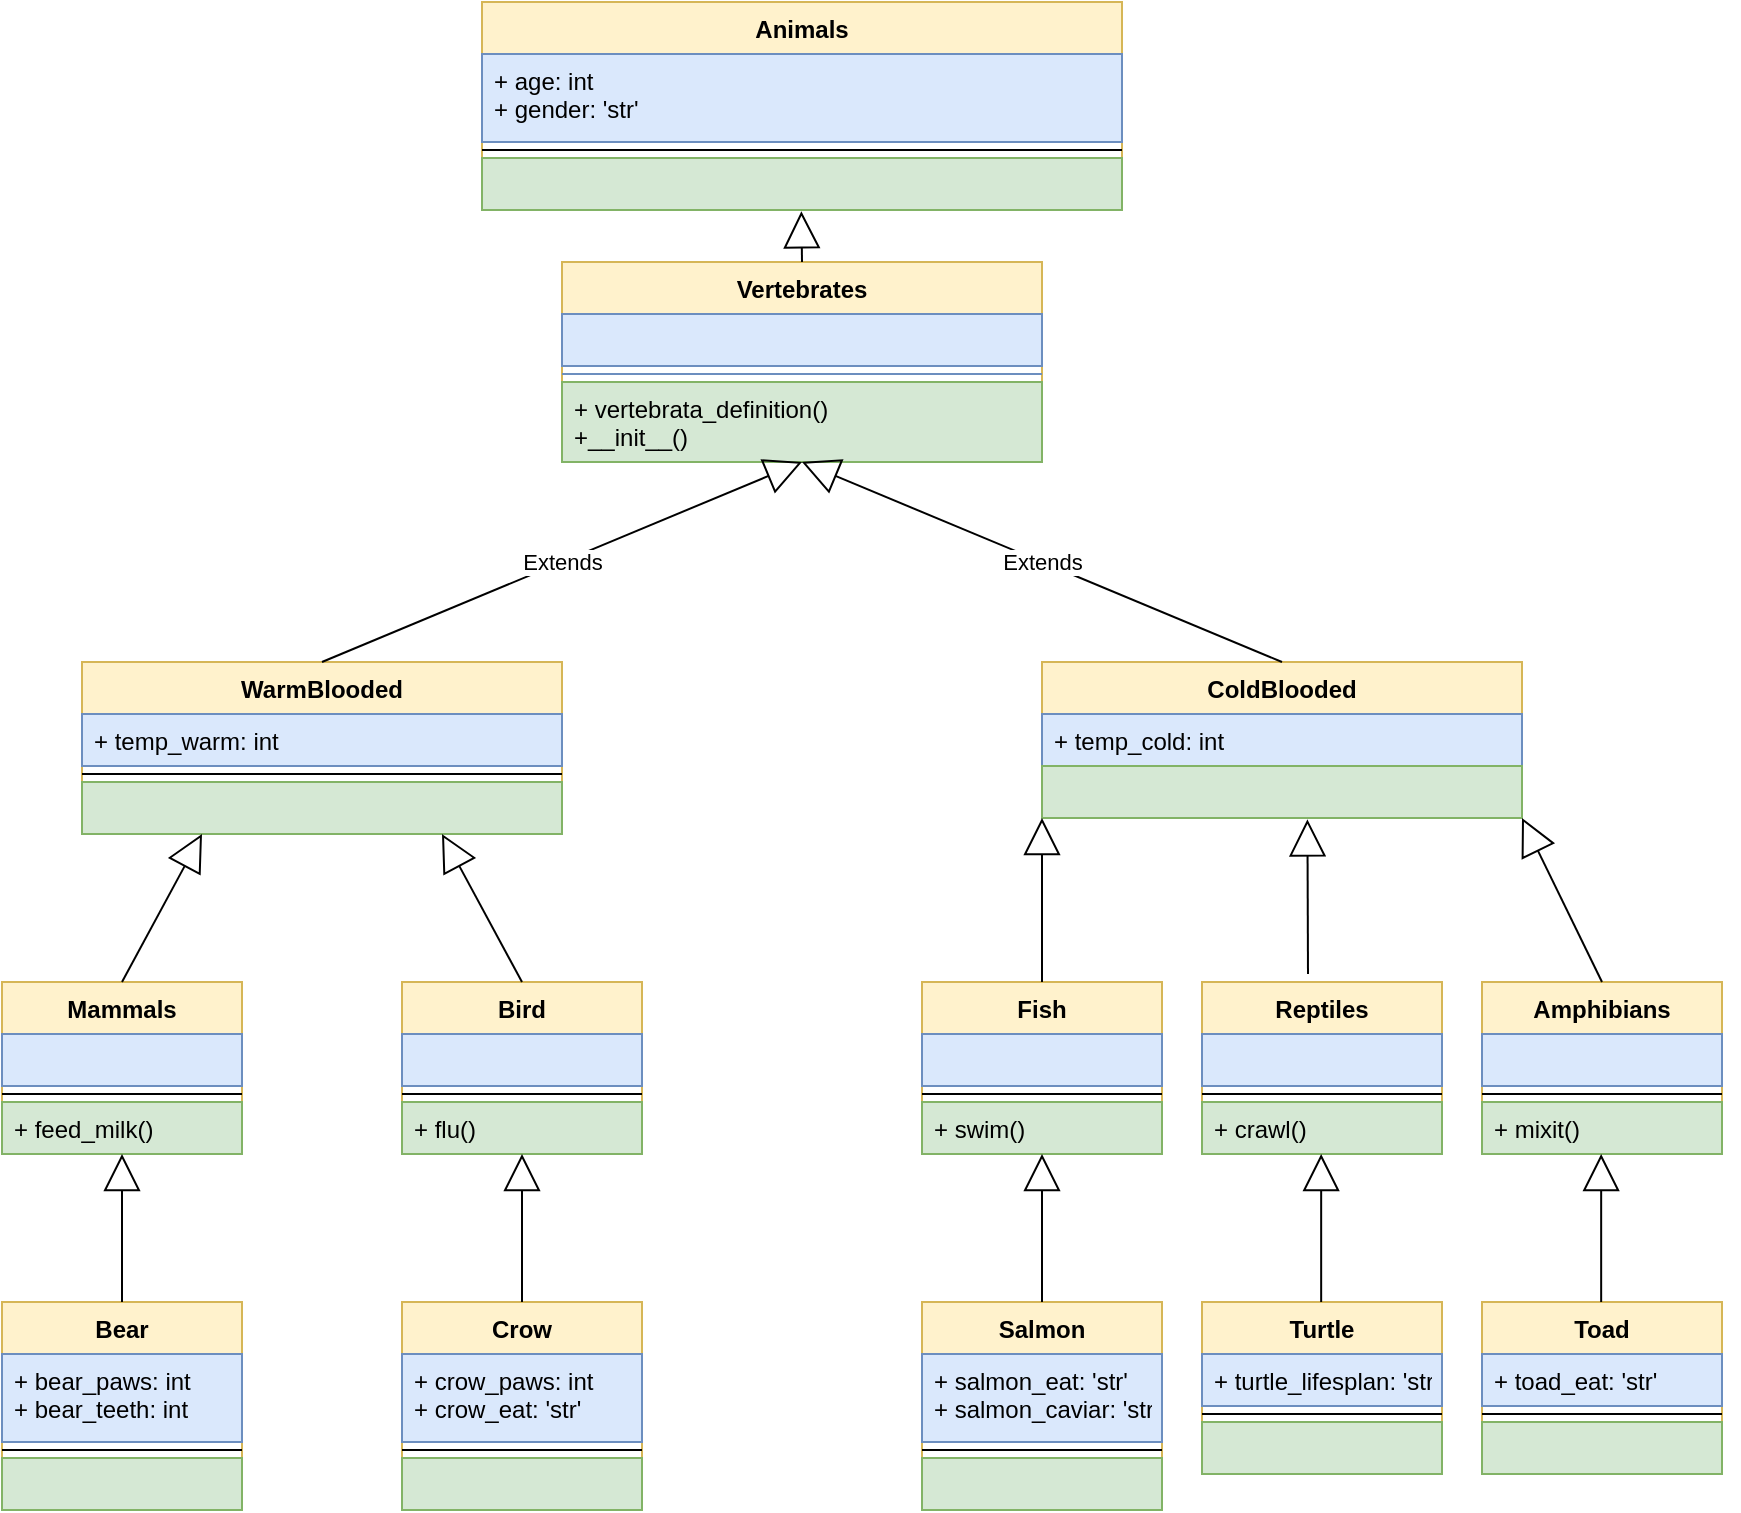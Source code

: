 <mxfile version="14.1.9" type="device"><diagram id="FrZqxKFCYcGy3_0sA62_" name="Page-1"><mxGraphModel dx="920" dy="514" grid="1" gridSize="10" guides="1" tooltips="1" connect="1" arrows="1" fold="1" page="1" pageScale="1" pageWidth="827" pageHeight="1169" math="0" shadow="0"><root><mxCell id="0"/><mxCell id="1" parent="0"/><mxCell id="X7LMRnar8SxQ-apjQUmh-2" value="Animals" style="swimlane;fontStyle=1;align=center;verticalAlign=top;childLayout=stackLayout;horizontal=1;startSize=26;horizontalStack=0;resizeParent=1;resizeParentMax=0;resizeLast=0;collapsible=1;marginBottom=0;fillColor=#fff2cc;strokeColor=#d6b656;" vertex="1" parent="1"><mxGeometry x="720" y="30" width="320" height="104" as="geometry"/></mxCell><mxCell id="X7LMRnar8SxQ-apjQUmh-3" value="+ age: int&#10;+ gender: 'str'" style="text;strokeColor=#6c8ebf;fillColor=#dae8fc;align=left;verticalAlign=top;spacingLeft=4;spacingRight=4;overflow=hidden;rotatable=0;points=[[0,0.5],[1,0.5]];portConstraint=eastwest;" vertex="1" parent="X7LMRnar8SxQ-apjQUmh-2"><mxGeometry y="26" width="320" height="44" as="geometry"/></mxCell><mxCell id="X7LMRnar8SxQ-apjQUmh-4" value="" style="line;strokeWidth=1;fillColor=none;align=left;verticalAlign=middle;spacingTop=-1;spacingLeft=3;spacingRight=3;rotatable=0;labelPosition=right;points=[];portConstraint=eastwest;" vertex="1" parent="X7LMRnar8SxQ-apjQUmh-2"><mxGeometry y="70" width="320" height="8" as="geometry"/></mxCell><mxCell id="X7LMRnar8SxQ-apjQUmh-5" value="" style="text;strokeColor=#82b366;fillColor=#d5e8d4;align=left;verticalAlign=top;spacingLeft=4;spacingRight=4;overflow=hidden;rotatable=0;points=[[0,0.5],[1,0.5]];portConstraint=eastwest;" vertex="1" parent="X7LMRnar8SxQ-apjQUmh-2"><mxGeometry y="78" width="320" height="26" as="geometry"/></mxCell><mxCell id="X7LMRnar8SxQ-apjQUmh-7" value="WarmBlooded" style="swimlane;fontStyle=1;align=center;verticalAlign=top;childLayout=stackLayout;horizontal=1;startSize=26;horizontalStack=0;resizeParent=1;resizeParentMax=0;resizeLast=0;collapsible=1;marginBottom=0;fillColor=#fff2cc;strokeColor=#d6b656;" vertex="1" parent="1"><mxGeometry x="520" y="360" width="240" height="86" as="geometry"/></mxCell><mxCell id="X7LMRnar8SxQ-apjQUmh-8" value="+ temp_warm: int" style="text;strokeColor=#6c8ebf;fillColor=#dae8fc;align=left;verticalAlign=top;spacingLeft=4;spacingRight=4;overflow=hidden;rotatable=0;points=[[0,0.5],[1,0.5]];portConstraint=eastwest;" vertex="1" parent="X7LMRnar8SxQ-apjQUmh-7"><mxGeometry y="26" width="240" height="26" as="geometry"/></mxCell><mxCell id="X7LMRnar8SxQ-apjQUmh-9" value="" style="line;strokeWidth=1;fillColor=none;align=left;verticalAlign=middle;spacingTop=-1;spacingLeft=3;spacingRight=3;rotatable=0;labelPosition=right;points=[];portConstraint=eastwest;" vertex="1" parent="X7LMRnar8SxQ-apjQUmh-7"><mxGeometry y="52" width="240" height="8" as="geometry"/></mxCell><mxCell id="X7LMRnar8SxQ-apjQUmh-10" value="" style="text;strokeColor=#82b366;fillColor=#d5e8d4;align=left;verticalAlign=top;spacingLeft=4;spacingRight=4;overflow=hidden;rotatable=0;points=[[0,0.5],[1,0.5]];portConstraint=eastwest;" vertex="1" parent="X7LMRnar8SxQ-apjQUmh-7"><mxGeometry y="60" width="240" height="26" as="geometry"/></mxCell><mxCell id="X7LMRnar8SxQ-apjQUmh-11" value="ColdBlooded" style="swimlane;fontStyle=1;align=center;verticalAlign=top;childLayout=stackLayout;horizontal=1;startSize=26;horizontalStack=0;resizeParent=1;resizeParentMax=0;resizeLast=0;collapsible=1;marginBottom=0;fillColor=#fff2cc;strokeColor=#d6b656;" vertex="1" parent="1"><mxGeometry x="1000" y="360" width="240" height="78" as="geometry"/></mxCell><mxCell id="X7LMRnar8SxQ-apjQUmh-14" value="+ temp_cold: int" style="text;strokeColor=#6c8ebf;fillColor=#dae8fc;align=left;verticalAlign=top;spacingLeft=4;spacingRight=4;overflow=hidden;rotatable=0;points=[[0,0.5],[1,0.5]];portConstraint=eastwest;" vertex="1" parent="X7LMRnar8SxQ-apjQUmh-11"><mxGeometry y="26" width="240" height="26" as="geometry"/></mxCell><mxCell id="X7LMRnar8SxQ-apjQUmh-12" value="" style="text;strokeColor=#82b366;fillColor=#d5e8d4;align=left;verticalAlign=top;spacingLeft=4;spacingRight=4;overflow=hidden;rotatable=0;points=[[0,0.5],[1,0.5]];portConstraint=eastwest;" vertex="1" parent="X7LMRnar8SxQ-apjQUmh-11"><mxGeometry y="52" width="240" height="26" as="geometry"/></mxCell><mxCell id="X7LMRnar8SxQ-apjQUmh-15" value="Vertebrates" style="swimlane;fontStyle=1;align=center;verticalAlign=top;childLayout=stackLayout;horizontal=1;startSize=26;horizontalStack=0;resizeParent=1;resizeParentMax=0;resizeLast=0;collapsible=1;marginBottom=0;fillColor=#fff2cc;strokeColor=#d6b656;" vertex="1" parent="1"><mxGeometry x="760" y="160" width="240" height="100" as="geometry"/></mxCell><mxCell id="X7LMRnar8SxQ-apjQUmh-16" value="" style="text;strokeColor=#6c8ebf;fillColor=#dae8fc;align=left;verticalAlign=top;spacingLeft=4;spacingRight=4;overflow=hidden;rotatable=0;points=[[0,0.5],[1,0.5]];portConstraint=eastwest;" vertex="1" parent="X7LMRnar8SxQ-apjQUmh-15"><mxGeometry y="26" width="240" height="26" as="geometry"/></mxCell><mxCell id="X7LMRnar8SxQ-apjQUmh-17" value="" style="line;strokeWidth=1;fillColor=#dae8fc;align=left;verticalAlign=middle;spacingTop=-1;spacingLeft=3;spacingRight=3;rotatable=0;labelPosition=right;points=[];portConstraint=eastwest;strokeColor=#6c8ebf;" vertex="1" parent="X7LMRnar8SxQ-apjQUmh-15"><mxGeometry y="52" width="240" height="8" as="geometry"/></mxCell><mxCell id="X7LMRnar8SxQ-apjQUmh-18" value="+ vertebrata_definition()&#10;+__init__()" style="text;strokeColor=#82b366;fillColor=#d5e8d4;align=left;verticalAlign=top;spacingLeft=4;spacingRight=4;overflow=hidden;rotatable=0;points=[[0,0.5],[1,0.5]];portConstraint=eastwest;" vertex="1" parent="X7LMRnar8SxQ-apjQUmh-15"><mxGeometry y="60" width="240" height="40" as="geometry"/></mxCell><mxCell id="X7LMRnar8SxQ-apjQUmh-50" value="Mammals" style="swimlane;fontStyle=1;align=center;verticalAlign=top;childLayout=stackLayout;horizontal=1;startSize=26;horizontalStack=0;resizeParent=1;resizeParentMax=0;resizeLast=0;collapsible=1;marginBottom=0;fillColor=#fff2cc;strokeColor=#d6b656;" vertex="1" parent="1"><mxGeometry x="480" y="520" width="120" height="86" as="geometry"/></mxCell><mxCell id="X7LMRnar8SxQ-apjQUmh-51" value="" style="text;strokeColor=#6c8ebf;fillColor=#dae8fc;align=left;verticalAlign=top;spacingLeft=4;spacingRight=4;overflow=hidden;rotatable=0;points=[[0,0.5],[1,0.5]];portConstraint=eastwest;" vertex="1" parent="X7LMRnar8SxQ-apjQUmh-50"><mxGeometry y="26" width="120" height="26" as="geometry"/></mxCell><mxCell id="X7LMRnar8SxQ-apjQUmh-52" value="" style="line;strokeWidth=1;fillColor=none;align=left;verticalAlign=middle;spacingTop=-1;spacingLeft=3;spacingRight=3;rotatable=0;labelPosition=right;points=[];portConstraint=eastwest;" vertex="1" parent="X7LMRnar8SxQ-apjQUmh-50"><mxGeometry y="52" width="120" height="8" as="geometry"/></mxCell><mxCell id="X7LMRnar8SxQ-apjQUmh-53" value="+ feed_milk()" style="text;strokeColor=#82b366;fillColor=#d5e8d4;align=left;verticalAlign=top;spacingLeft=4;spacingRight=4;overflow=hidden;rotatable=0;points=[[0,0.5],[1,0.5]];portConstraint=eastwest;" vertex="1" parent="X7LMRnar8SxQ-apjQUmh-50"><mxGeometry y="60" width="120" height="26" as="geometry"/></mxCell><mxCell id="X7LMRnar8SxQ-apjQUmh-54" style="edgeStyle=orthogonalEdgeStyle;rounded=0;orthogonalLoop=1;jettySize=auto;html=1;exitX=1;exitY=0.5;exitDx=0;exitDy=0;" edge="1" parent="X7LMRnar8SxQ-apjQUmh-50" source="X7LMRnar8SxQ-apjQUmh-51" target="X7LMRnar8SxQ-apjQUmh-51"><mxGeometry relative="1" as="geometry"/></mxCell><mxCell id="X7LMRnar8SxQ-apjQUmh-60" value="Bird" style="swimlane;fontStyle=1;align=center;verticalAlign=top;childLayout=stackLayout;horizontal=1;startSize=26;horizontalStack=0;resizeParent=1;resizeParentMax=0;resizeLast=0;collapsible=1;marginBottom=0;fillColor=#fff2cc;strokeColor=#d6b656;" vertex="1" parent="1"><mxGeometry x="680" y="520" width="120" height="86" as="geometry"/></mxCell><mxCell id="X7LMRnar8SxQ-apjQUmh-61" value="" style="text;strokeColor=#6c8ebf;fillColor=#dae8fc;align=left;verticalAlign=top;spacingLeft=4;spacingRight=4;overflow=hidden;rotatable=0;points=[[0,0.5],[1,0.5]];portConstraint=eastwest;" vertex="1" parent="X7LMRnar8SxQ-apjQUmh-60"><mxGeometry y="26" width="120" height="26" as="geometry"/></mxCell><mxCell id="X7LMRnar8SxQ-apjQUmh-62" value="" style="line;strokeWidth=1;fillColor=none;align=left;verticalAlign=middle;spacingTop=-1;spacingLeft=3;spacingRight=3;rotatable=0;labelPosition=right;points=[];portConstraint=eastwest;" vertex="1" parent="X7LMRnar8SxQ-apjQUmh-60"><mxGeometry y="52" width="120" height="8" as="geometry"/></mxCell><mxCell id="X7LMRnar8SxQ-apjQUmh-63" value="+ flu()" style="text;strokeColor=#82b366;fillColor=#d5e8d4;align=left;verticalAlign=top;spacingLeft=4;spacingRight=4;overflow=hidden;rotatable=0;points=[[0,0.5],[1,0.5]];portConstraint=eastwest;" vertex="1" parent="X7LMRnar8SxQ-apjQUmh-60"><mxGeometry y="60" width="120" height="26" as="geometry"/></mxCell><mxCell id="X7LMRnar8SxQ-apjQUmh-64" style="edgeStyle=orthogonalEdgeStyle;rounded=0;orthogonalLoop=1;jettySize=auto;html=1;exitX=1;exitY=0.5;exitDx=0;exitDy=0;" edge="1" parent="X7LMRnar8SxQ-apjQUmh-60" source="X7LMRnar8SxQ-apjQUmh-61" target="X7LMRnar8SxQ-apjQUmh-61"><mxGeometry relative="1" as="geometry"/></mxCell><mxCell id="X7LMRnar8SxQ-apjQUmh-148" style="edgeStyle=orthogonalEdgeStyle;rounded=0;orthogonalLoop=1;jettySize=auto;html=1;exitX=0.5;exitY=0;exitDx=0;exitDy=0;" edge="1" parent="1" source="X7LMRnar8SxQ-apjQUmh-70"><mxGeometry relative="1" as="geometry"><mxPoint x="1000" y="520" as="targetPoint"/></mxGeometry></mxCell><mxCell id="X7LMRnar8SxQ-apjQUmh-70" value="Fish" style="swimlane;fontStyle=1;align=center;verticalAlign=top;childLayout=stackLayout;horizontal=1;startSize=26;horizontalStack=0;resizeParent=1;resizeParentMax=0;resizeLast=0;collapsible=1;marginBottom=0;fillColor=#fff2cc;strokeColor=#d6b656;" vertex="1" parent="1"><mxGeometry x="940" y="520" width="120" height="86" as="geometry"/></mxCell><mxCell id="X7LMRnar8SxQ-apjQUmh-71" value="" style="text;strokeColor=#6c8ebf;fillColor=#dae8fc;align=left;verticalAlign=top;spacingLeft=4;spacingRight=4;overflow=hidden;rotatable=0;points=[[0,0.5],[1,0.5]];portConstraint=eastwest;" vertex="1" parent="X7LMRnar8SxQ-apjQUmh-70"><mxGeometry y="26" width="120" height="26" as="geometry"/></mxCell><mxCell id="X7LMRnar8SxQ-apjQUmh-72" value="" style="line;strokeWidth=1;fillColor=none;align=left;verticalAlign=middle;spacingTop=-1;spacingLeft=3;spacingRight=3;rotatable=0;labelPosition=right;points=[];portConstraint=eastwest;" vertex="1" parent="X7LMRnar8SxQ-apjQUmh-70"><mxGeometry y="52" width="120" height="8" as="geometry"/></mxCell><mxCell id="X7LMRnar8SxQ-apjQUmh-73" value="+ swim()" style="text;strokeColor=#82b366;fillColor=#d5e8d4;align=left;verticalAlign=top;spacingLeft=4;spacingRight=4;overflow=hidden;rotatable=0;points=[[0,0.5],[1,0.5]];portConstraint=eastwest;" vertex="1" parent="X7LMRnar8SxQ-apjQUmh-70"><mxGeometry y="60" width="120" height="26" as="geometry"/></mxCell><mxCell id="X7LMRnar8SxQ-apjQUmh-74" style="edgeStyle=orthogonalEdgeStyle;rounded=0;orthogonalLoop=1;jettySize=auto;html=1;exitX=1;exitY=0.5;exitDx=0;exitDy=0;" edge="1" parent="X7LMRnar8SxQ-apjQUmh-70" source="X7LMRnar8SxQ-apjQUmh-71" target="X7LMRnar8SxQ-apjQUmh-71"><mxGeometry relative="1" as="geometry"/></mxCell><mxCell id="X7LMRnar8SxQ-apjQUmh-75" value="Reptiles" style="swimlane;fontStyle=1;align=center;verticalAlign=top;childLayout=stackLayout;horizontal=1;startSize=26;horizontalStack=0;resizeParent=1;resizeParentMax=0;resizeLast=0;collapsible=1;marginBottom=0;fillColor=#fff2cc;strokeColor=#d6b656;" vertex="1" parent="1"><mxGeometry x="1080" y="520" width="120" height="86" as="geometry"/></mxCell><mxCell id="X7LMRnar8SxQ-apjQUmh-76" value="" style="text;strokeColor=#6c8ebf;fillColor=#dae8fc;align=left;verticalAlign=top;spacingLeft=4;spacingRight=4;overflow=hidden;rotatable=0;points=[[0,0.5],[1,0.5]];portConstraint=eastwest;" vertex="1" parent="X7LMRnar8SxQ-apjQUmh-75"><mxGeometry y="26" width="120" height="26" as="geometry"/></mxCell><mxCell id="X7LMRnar8SxQ-apjQUmh-77" value="" style="line;strokeWidth=1;fillColor=none;align=left;verticalAlign=middle;spacingTop=-1;spacingLeft=3;spacingRight=3;rotatable=0;labelPosition=right;points=[];portConstraint=eastwest;" vertex="1" parent="X7LMRnar8SxQ-apjQUmh-75"><mxGeometry y="52" width="120" height="8" as="geometry"/></mxCell><mxCell id="X7LMRnar8SxQ-apjQUmh-78" value="+ crawl()" style="text;strokeColor=#82b366;fillColor=#d5e8d4;align=left;verticalAlign=top;spacingLeft=4;spacingRight=4;overflow=hidden;rotatable=0;points=[[0,0.5],[1,0.5]];portConstraint=eastwest;" vertex="1" parent="X7LMRnar8SxQ-apjQUmh-75"><mxGeometry y="60" width="120" height="26" as="geometry"/></mxCell><mxCell id="X7LMRnar8SxQ-apjQUmh-79" style="edgeStyle=orthogonalEdgeStyle;rounded=0;orthogonalLoop=1;jettySize=auto;html=1;exitX=1;exitY=0.5;exitDx=0;exitDy=0;" edge="1" parent="X7LMRnar8SxQ-apjQUmh-75" source="X7LMRnar8SxQ-apjQUmh-76" target="X7LMRnar8SxQ-apjQUmh-76"><mxGeometry relative="1" as="geometry"/></mxCell><mxCell id="X7LMRnar8SxQ-apjQUmh-80" value="Amphibians" style="swimlane;fontStyle=1;align=center;verticalAlign=top;childLayout=stackLayout;horizontal=1;startSize=26;horizontalStack=0;resizeParent=1;resizeParentMax=0;resizeLast=0;collapsible=1;marginBottom=0;fillColor=#fff2cc;strokeColor=#d6b656;" vertex="1" parent="1"><mxGeometry x="1220" y="520" width="120" height="86" as="geometry"/></mxCell><mxCell id="X7LMRnar8SxQ-apjQUmh-81" value="" style="text;strokeColor=#6c8ebf;fillColor=#dae8fc;align=left;verticalAlign=top;spacingLeft=4;spacingRight=4;overflow=hidden;rotatable=0;points=[[0,0.5],[1,0.5]];portConstraint=eastwest;" vertex="1" parent="X7LMRnar8SxQ-apjQUmh-80"><mxGeometry y="26" width="120" height="26" as="geometry"/></mxCell><mxCell id="X7LMRnar8SxQ-apjQUmh-82" value="" style="line;strokeWidth=1;fillColor=none;align=left;verticalAlign=middle;spacingTop=-1;spacingLeft=3;spacingRight=3;rotatable=0;labelPosition=right;points=[];portConstraint=eastwest;" vertex="1" parent="X7LMRnar8SxQ-apjQUmh-80"><mxGeometry y="52" width="120" height="8" as="geometry"/></mxCell><mxCell id="X7LMRnar8SxQ-apjQUmh-83" value="+ mixit()" style="text;strokeColor=#82b366;fillColor=#d5e8d4;align=left;verticalAlign=top;spacingLeft=4;spacingRight=4;overflow=hidden;rotatable=0;points=[[0,0.5],[1,0.5]];portConstraint=eastwest;" vertex="1" parent="X7LMRnar8SxQ-apjQUmh-80"><mxGeometry y="60" width="120" height="26" as="geometry"/></mxCell><mxCell id="X7LMRnar8SxQ-apjQUmh-84" style="edgeStyle=orthogonalEdgeStyle;rounded=0;orthogonalLoop=1;jettySize=auto;html=1;exitX=1;exitY=0.5;exitDx=0;exitDy=0;" edge="1" parent="X7LMRnar8SxQ-apjQUmh-80" source="X7LMRnar8SxQ-apjQUmh-81" target="X7LMRnar8SxQ-apjQUmh-81"><mxGeometry relative="1" as="geometry"/></mxCell><mxCell id="X7LMRnar8SxQ-apjQUmh-86" value="Salmon" style="swimlane;fontStyle=1;align=center;verticalAlign=top;childLayout=stackLayout;horizontal=1;startSize=26;horizontalStack=0;resizeParent=1;resizeParentMax=0;resizeLast=0;collapsible=1;marginBottom=0;fillColor=#fff2cc;strokeColor=#d6b656;" vertex="1" parent="1"><mxGeometry x="940" y="680" width="120" height="104" as="geometry"/></mxCell><mxCell id="X7LMRnar8SxQ-apjQUmh-87" value="+ salmon_eat: 'str'&#10;+ salmon_caviar: 'str'" style="text;strokeColor=#6c8ebf;fillColor=#dae8fc;align=left;verticalAlign=top;spacingLeft=4;spacingRight=4;overflow=hidden;rotatable=0;points=[[0,0.5],[1,0.5]];portConstraint=eastwest;" vertex="1" parent="X7LMRnar8SxQ-apjQUmh-86"><mxGeometry y="26" width="120" height="44" as="geometry"/></mxCell><mxCell id="X7LMRnar8SxQ-apjQUmh-88" value="" style="line;strokeWidth=1;fillColor=none;align=left;verticalAlign=middle;spacingTop=-1;spacingLeft=3;spacingRight=3;rotatable=0;labelPosition=right;points=[];portConstraint=eastwest;" vertex="1" parent="X7LMRnar8SxQ-apjQUmh-86"><mxGeometry y="70" width="120" height="8" as="geometry"/></mxCell><mxCell id="X7LMRnar8SxQ-apjQUmh-89" value="" style="text;strokeColor=#82b366;fillColor=#d5e8d4;align=left;verticalAlign=top;spacingLeft=4;spacingRight=4;overflow=hidden;rotatable=0;points=[[0,0.5],[1,0.5]];portConstraint=eastwest;" vertex="1" parent="X7LMRnar8SxQ-apjQUmh-86"><mxGeometry y="78" width="120" height="26" as="geometry"/></mxCell><mxCell id="X7LMRnar8SxQ-apjQUmh-90" style="edgeStyle=orthogonalEdgeStyle;rounded=0;orthogonalLoop=1;jettySize=auto;html=1;exitX=1;exitY=0.5;exitDx=0;exitDy=0;" edge="1" parent="X7LMRnar8SxQ-apjQUmh-86" source="X7LMRnar8SxQ-apjQUmh-87" target="X7LMRnar8SxQ-apjQUmh-87"><mxGeometry relative="1" as="geometry"/></mxCell><mxCell id="X7LMRnar8SxQ-apjQUmh-97" value="Turtle" style="swimlane;fontStyle=1;align=center;verticalAlign=top;childLayout=stackLayout;horizontal=1;startSize=26;horizontalStack=0;resizeParent=1;resizeParentMax=0;resizeLast=0;collapsible=1;marginBottom=0;fillColor=#fff2cc;strokeColor=#d6b656;" vertex="1" parent="1"><mxGeometry x="1080" y="680" width="120" height="86" as="geometry"/></mxCell><mxCell id="X7LMRnar8SxQ-apjQUmh-98" value="+ turtle_lifesplan: 'str'" style="text;strokeColor=#6c8ebf;fillColor=#dae8fc;align=left;verticalAlign=top;spacingLeft=4;spacingRight=4;overflow=hidden;rotatable=0;points=[[0,0.5],[1,0.5]];portConstraint=eastwest;" vertex="1" parent="X7LMRnar8SxQ-apjQUmh-97"><mxGeometry y="26" width="120" height="26" as="geometry"/></mxCell><mxCell id="X7LMRnar8SxQ-apjQUmh-99" value="" style="line;strokeWidth=1;fillColor=none;align=left;verticalAlign=middle;spacingTop=-1;spacingLeft=3;spacingRight=3;rotatable=0;labelPosition=right;points=[];portConstraint=eastwest;" vertex="1" parent="X7LMRnar8SxQ-apjQUmh-97"><mxGeometry y="52" width="120" height="8" as="geometry"/></mxCell><mxCell id="X7LMRnar8SxQ-apjQUmh-100" value="" style="text;strokeColor=#82b366;fillColor=#d5e8d4;align=left;verticalAlign=top;spacingLeft=4;spacingRight=4;overflow=hidden;rotatable=0;points=[[0,0.5],[1,0.5]];portConstraint=eastwest;" vertex="1" parent="X7LMRnar8SxQ-apjQUmh-97"><mxGeometry y="60" width="120" height="26" as="geometry"/></mxCell><mxCell id="X7LMRnar8SxQ-apjQUmh-101" style="edgeStyle=orthogonalEdgeStyle;rounded=0;orthogonalLoop=1;jettySize=auto;html=1;exitX=1;exitY=0.5;exitDx=0;exitDy=0;" edge="1" parent="X7LMRnar8SxQ-apjQUmh-97" source="X7LMRnar8SxQ-apjQUmh-98" target="X7LMRnar8SxQ-apjQUmh-98"><mxGeometry relative="1" as="geometry"/></mxCell><mxCell id="X7LMRnar8SxQ-apjQUmh-102" value="Toad" style="swimlane;fontStyle=1;align=center;verticalAlign=top;childLayout=stackLayout;horizontal=1;startSize=26;horizontalStack=0;resizeParent=1;resizeParentMax=0;resizeLast=0;collapsible=1;marginBottom=0;fillColor=#fff2cc;strokeColor=#d6b656;" vertex="1" parent="1"><mxGeometry x="1220" y="680" width="120" height="86" as="geometry"/></mxCell><mxCell id="X7LMRnar8SxQ-apjQUmh-103" value="+ toad_eat: 'str'" style="text;strokeColor=#6c8ebf;fillColor=#dae8fc;align=left;verticalAlign=top;spacingLeft=4;spacingRight=4;overflow=hidden;rotatable=0;points=[[0,0.5],[1,0.5]];portConstraint=eastwest;" vertex="1" parent="X7LMRnar8SxQ-apjQUmh-102"><mxGeometry y="26" width="120" height="26" as="geometry"/></mxCell><mxCell id="X7LMRnar8SxQ-apjQUmh-104" value="" style="line;strokeWidth=1;fillColor=none;align=left;verticalAlign=middle;spacingTop=-1;spacingLeft=3;spacingRight=3;rotatable=0;labelPosition=right;points=[];portConstraint=eastwest;" vertex="1" parent="X7LMRnar8SxQ-apjQUmh-102"><mxGeometry y="52" width="120" height="8" as="geometry"/></mxCell><mxCell id="X7LMRnar8SxQ-apjQUmh-105" value="" style="text;strokeColor=#82b366;fillColor=#d5e8d4;align=left;verticalAlign=top;spacingLeft=4;spacingRight=4;overflow=hidden;rotatable=0;points=[[0,0.5],[1,0.5]];portConstraint=eastwest;" vertex="1" parent="X7LMRnar8SxQ-apjQUmh-102"><mxGeometry y="60" width="120" height="26" as="geometry"/></mxCell><mxCell id="X7LMRnar8SxQ-apjQUmh-106" style="edgeStyle=orthogonalEdgeStyle;rounded=0;orthogonalLoop=1;jettySize=auto;html=1;exitX=1;exitY=0.5;exitDx=0;exitDy=0;" edge="1" parent="X7LMRnar8SxQ-apjQUmh-102" source="X7LMRnar8SxQ-apjQUmh-103" target="X7LMRnar8SxQ-apjQUmh-103"><mxGeometry relative="1" as="geometry"/></mxCell><mxCell id="X7LMRnar8SxQ-apjQUmh-107" value="Crow" style="swimlane;fontStyle=1;align=center;verticalAlign=top;childLayout=stackLayout;horizontal=1;startSize=26;horizontalStack=0;resizeParent=1;resizeParentMax=0;resizeLast=0;collapsible=1;marginBottom=0;fillColor=#fff2cc;strokeColor=#d6b656;" vertex="1" parent="1"><mxGeometry x="680" y="680" width="120" height="104" as="geometry"/></mxCell><mxCell id="X7LMRnar8SxQ-apjQUmh-108" value="+ crow_paws: int&#10;+ crow_eat: 'str'" style="text;strokeColor=#6c8ebf;fillColor=#dae8fc;align=left;verticalAlign=top;spacingLeft=4;spacingRight=4;overflow=hidden;rotatable=0;points=[[0,0.5],[1,0.5]];portConstraint=eastwest;" vertex="1" parent="X7LMRnar8SxQ-apjQUmh-107"><mxGeometry y="26" width="120" height="44" as="geometry"/></mxCell><mxCell id="X7LMRnar8SxQ-apjQUmh-109" value="" style="line;strokeWidth=1;fillColor=none;align=left;verticalAlign=middle;spacingTop=-1;spacingLeft=3;spacingRight=3;rotatable=0;labelPosition=right;points=[];portConstraint=eastwest;" vertex="1" parent="X7LMRnar8SxQ-apjQUmh-107"><mxGeometry y="70" width="120" height="8" as="geometry"/></mxCell><mxCell id="X7LMRnar8SxQ-apjQUmh-110" value="" style="text;strokeColor=#82b366;fillColor=#d5e8d4;align=left;verticalAlign=top;spacingLeft=4;spacingRight=4;overflow=hidden;rotatable=0;points=[[0,0.5],[1,0.5]];portConstraint=eastwest;" vertex="1" parent="X7LMRnar8SxQ-apjQUmh-107"><mxGeometry y="78" width="120" height="26" as="geometry"/></mxCell><mxCell id="X7LMRnar8SxQ-apjQUmh-111" style="edgeStyle=orthogonalEdgeStyle;rounded=0;orthogonalLoop=1;jettySize=auto;html=1;exitX=1;exitY=0.5;exitDx=0;exitDy=0;" edge="1" parent="X7LMRnar8SxQ-apjQUmh-107" source="X7LMRnar8SxQ-apjQUmh-108" target="X7LMRnar8SxQ-apjQUmh-108"><mxGeometry relative="1" as="geometry"/></mxCell><mxCell id="X7LMRnar8SxQ-apjQUmh-112" value="Bear" style="swimlane;fontStyle=1;align=center;verticalAlign=top;childLayout=stackLayout;horizontal=1;startSize=26;horizontalStack=0;resizeParent=1;resizeParentMax=0;resizeLast=0;collapsible=1;marginBottom=0;fillColor=#fff2cc;strokeColor=#d6b656;" vertex="1" parent="1"><mxGeometry x="480" y="680" width="120" height="104" as="geometry"/></mxCell><mxCell id="X7LMRnar8SxQ-apjQUmh-113" value="+ bear_paws: int&#10;+ bear_teeth: int" style="text;strokeColor=#6c8ebf;fillColor=#dae8fc;align=left;verticalAlign=top;spacingLeft=4;spacingRight=4;overflow=hidden;rotatable=0;points=[[0,0.5],[1,0.5]];portConstraint=eastwest;" vertex="1" parent="X7LMRnar8SxQ-apjQUmh-112"><mxGeometry y="26" width="120" height="44" as="geometry"/></mxCell><mxCell id="X7LMRnar8SxQ-apjQUmh-114" value="" style="line;strokeWidth=1;fillColor=none;align=left;verticalAlign=middle;spacingTop=-1;spacingLeft=3;spacingRight=3;rotatable=0;labelPosition=right;points=[];portConstraint=eastwest;" vertex="1" parent="X7LMRnar8SxQ-apjQUmh-112"><mxGeometry y="70" width="120" height="8" as="geometry"/></mxCell><mxCell id="X7LMRnar8SxQ-apjQUmh-115" value="" style="text;strokeColor=#82b366;fillColor=#d5e8d4;align=left;verticalAlign=top;spacingLeft=4;spacingRight=4;overflow=hidden;rotatable=0;points=[[0,0.5],[1,0.5]];portConstraint=eastwest;" vertex="1" parent="X7LMRnar8SxQ-apjQUmh-112"><mxGeometry y="78" width="120" height="26" as="geometry"/></mxCell><mxCell id="X7LMRnar8SxQ-apjQUmh-116" style="edgeStyle=orthogonalEdgeStyle;rounded=0;orthogonalLoop=1;jettySize=auto;html=1;exitX=1;exitY=0.5;exitDx=0;exitDy=0;" edge="1" parent="X7LMRnar8SxQ-apjQUmh-112" source="X7LMRnar8SxQ-apjQUmh-113" target="X7LMRnar8SxQ-apjQUmh-113"><mxGeometry relative="1" as="geometry"/></mxCell><mxCell id="X7LMRnar8SxQ-apjQUmh-128" value="&lt;br&gt;" style="endArrow=block;endSize=16;endFill=0;html=1;exitX=0.5;exitY=0;exitDx=0;exitDy=0;entryX=0.499;entryY=1.024;entryDx=0;entryDy=0;entryPerimeter=0;" edge="1" parent="1" source="X7LMRnar8SxQ-apjQUmh-15" target="X7LMRnar8SxQ-apjQUmh-5"><mxGeometry x="0.334" y="-10" width="160" relative="1" as="geometry"><mxPoint x="960" y="150" as="sourcePoint"/><mxPoint x="880" y="140" as="targetPoint"/><mxPoint as="offset"/></mxGeometry></mxCell><mxCell id="X7LMRnar8SxQ-apjQUmh-129" value="Extends" style="endArrow=block;endSize=16;endFill=0;html=1;entryX=0.5;entryY=1;entryDx=0;entryDy=0;exitX=0.5;exitY=0;exitDx=0;exitDy=0;" edge="1" parent="1" source="X7LMRnar8SxQ-apjQUmh-11" target="X7LMRnar8SxQ-apjQUmh-15"><mxGeometry width="160" relative="1" as="geometry"><mxPoint x="1020" y="310" as="sourcePoint"/><mxPoint x="800" y="340" as="targetPoint"/></mxGeometry></mxCell><mxCell id="X7LMRnar8SxQ-apjQUmh-131" value="Extends" style="endArrow=block;endSize=16;endFill=0;html=1;entryX=0.5;entryY=1;entryDx=0;entryDy=0;exitX=0.5;exitY=0;exitDx=0;exitDy=0;" edge="1" parent="1" source="X7LMRnar8SxQ-apjQUmh-7" target="X7LMRnar8SxQ-apjQUmh-15"><mxGeometry width="160" relative="1" as="geometry"><mxPoint x="720" y="320" as="sourcePoint"/><mxPoint x="790" y="340" as="targetPoint"/><Array as="points"/></mxGeometry></mxCell><mxCell id="X7LMRnar8SxQ-apjQUmh-133" value="" style="endArrow=block;endSize=16;endFill=0;html=1;entryX=0.553;entryY=1.026;entryDx=0;entryDy=0;entryPerimeter=0;" edge="1" parent="1" target="X7LMRnar8SxQ-apjQUmh-12"><mxGeometry width="160" relative="1" as="geometry"><mxPoint x="1133" y="516" as="sourcePoint"/><mxPoint x="643" y="449" as="targetPoint"/><Array as="points"/></mxGeometry></mxCell><mxCell id="X7LMRnar8SxQ-apjQUmh-137" value="" style="endArrow=block;endSize=16;endFill=0;html=1;entryX=0;entryY=1;entryDx=0;entryDy=0;exitX=0.5;exitY=0;exitDx=0;exitDy=0;" edge="1" parent="1" source="X7LMRnar8SxQ-apjQUmh-70" target="X7LMRnar8SxQ-apjQUmh-11"><mxGeometry width="160" relative="1" as="geometry"><mxPoint x="1000" y="480" as="sourcePoint"/><mxPoint x="960" y="460" as="targetPoint"/></mxGeometry></mxCell><mxCell id="X7LMRnar8SxQ-apjQUmh-140" value="" style="endArrow=block;endSize=16;endFill=0;html=1;entryX=1;entryY=1;entryDx=0;entryDy=0;exitX=0.5;exitY=0;exitDx=0;exitDy=0;" edge="1" parent="1" source="X7LMRnar8SxQ-apjQUmh-80" target="X7LMRnar8SxQ-apjQUmh-11"><mxGeometry width="160" relative="1" as="geometry"><mxPoint x="1280" y="480" as="sourcePoint"/><mxPoint x="1040" y="510" as="targetPoint"/></mxGeometry></mxCell><mxCell id="X7LMRnar8SxQ-apjQUmh-149" value="" style="endArrow=block;endSize=16;endFill=0;html=1;entryX=0.25;entryY=1;entryDx=0;entryDy=0;exitX=0.5;exitY=0;exitDx=0;exitDy=0;" edge="1" parent="1" source="X7LMRnar8SxQ-apjQUmh-50" target="X7LMRnar8SxQ-apjQUmh-7"><mxGeometry width="160" relative="1" as="geometry"><mxPoint x="490" y="510" as="sourcePoint"/><mxPoint x="650" y="510" as="targetPoint"/></mxGeometry></mxCell><mxCell id="X7LMRnar8SxQ-apjQUmh-150" value="" style="endArrow=block;endSize=16;endFill=0;html=1;entryX=0.75;entryY=1;entryDx=0;entryDy=0;exitX=0.5;exitY=0;exitDx=0;exitDy=0;" edge="1" parent="1" source="X7LMRnar8SxQ-apjQUmh-60" target="X7LMRnar8SxQ-apjQUmh-7"><mxGeometry width="160" relative="1" as="geometry"><mxPoint x="490" y="510" as="sourcePoint"/><mxPoint x="650" y="510" as="targetPoint"/></mxGeometry></mxCell><mxCell id="X7LMRnar8SxQ-apjQUmh-151" value="" style="endArrow=block;endSize=16;endFill=0;html=1;entryX=0.5;entryY=1;entryDx=0;entryDy=0;exitX=0.5;exitY=0;exitDx=0;exitDy=0;" edge="1" parent="1" source="X7LMRnar8SxQ-apjQUmh-107" target="X7LMRnar8SxQ-apjQUmh-60"><mxGeometry width="160" relative="1" as="geometry"><mxPoint x="690" y="710" as="sourcePoint"/><mxPoint x="850" y="710" as="targetPoint"/></mxGeometry></mxCell><mxCell id="X7LMRnar8SxQ-apjQUmh-152" value="" style="endArrow=block;endSize=16;endFill=0;html=1;entryX=0.5;entryY=1;entryDx=0;entryDy=0;exitX=0.5;exitY=0;exitDx=0;exitDy=0;" edge="1" parent="1" source="X7LMRnar8SxQ-apjQUmh-112" target="X7LMRnar8SxQ-apjQUmh-50"><mxGeometry width="160" relative="1" as="geometry"><mxPoint x="690" y="710" as="sourcePoint"/><mxPoint x="850" y="710" as="targetPoint"/></mxGeometry></mxCell><mxCell id="X7LMRnar8SxQ-apjQUmh-153" value="" style="endArrow=block;endSize=16;endFill=0;html=1;entryX=0.5;entryY=1;entryDx=0;entryDy=0;" edge="1" parent="1" source="X7LMRnar8SxQ-apjQUmh-86" target="X7LMRnar8SxQ-apjQUmh-70"><mxGeometry width="160" relative="1" as="geometry"><mxPoint x="690" y="710" as="sourcePoint"/><mxPoint x="850" y="710" as="targetPoint"/></mxGeometry></mxCell><mxCell id="X7LMRnar8SxQ-apjQUmh-157" value="" style="endArrow=block;endSize=16;endFill=0;html=1;entryX=0.5;entryY=1;entryDx=0;entryDy=0;" edge="1" parent="1"><mxGeometry width="160" relative="1" as="geometry"><mxPoint x="1139.58" y="680" as="sourcePoint"/><mxPoint x="1139.58" y="606" as="targetPoint"/></mxGeometry></mxCell><mxCell id="X7LMRnar8SxQ-apjQUmh-158" value="" style="endArrow=block;endSize=16;endFill=0;html=1;entryX=0.5;entryY=1;entryDx=0;entryDy=0;" edge="1" parent="1"><mxGeometry width="160" relative="1" as="geometry"><mxPoint x="1279.58" y="680" as="sourcePoint"/><mxPoint x="1279.58" y="606" as="targetPoint"/></mxGeometry></mxCell></root></mxGraphModel></diagram></mxfile>